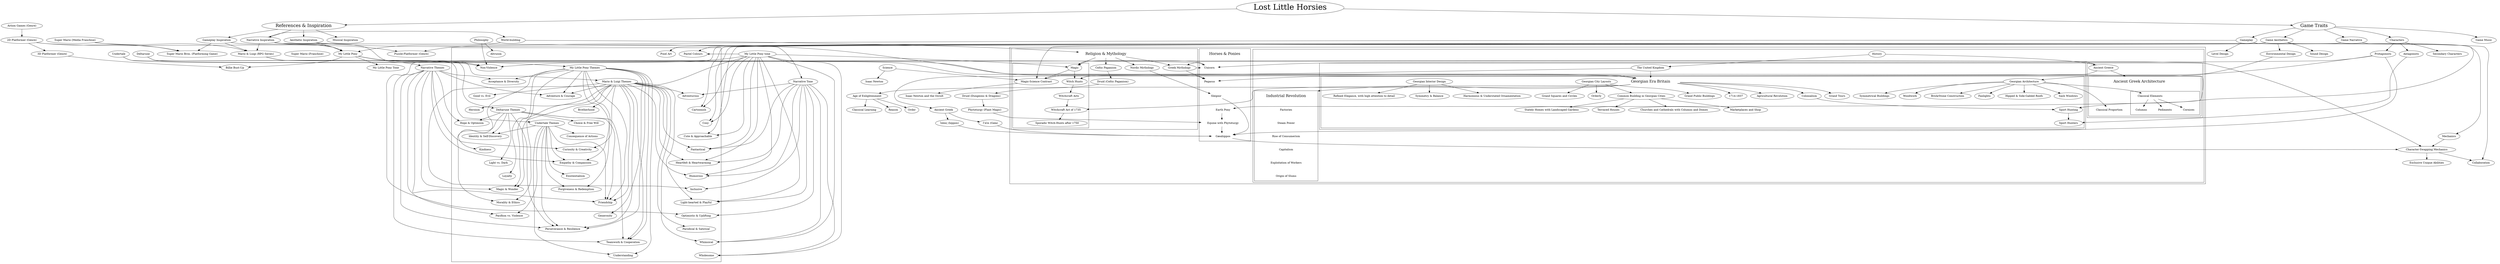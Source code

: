 # Place the cursor inside "graph" to get some refactoring options

digraph
{
  compound=true;

# To refactor nodes, place the cursor left to a node name


"Lost Little Horsies"  [fontsize="42pt"]


subgraph cluster_traits
{
    peripheries=0
    "Game Traits" [fontsize="24pt"]
    subgraph cluster_game_aesthetics
{
    peripheries=0
    "Game Aesthetics"
    "Environmental Design"
    "Sound Design"
}
    "Game Narrative"
    "Gameplay"
    subgraph cluster_characters
    {
        "Characters"
        "Protagonists"
        "Antagonists"
        "Secondary Characters"
    }
    "Game Music"
}

subgraph cluster_references
{
    peripheries=0
    "References & Inspiration" [fontsize="24pt"]
    "Gameplay Inspiration"
    "Aesthetic Inspiration"
    "Narrative Inspiration"
    "Musical Inspiration"

    subgraph cluster_media_references
    {
        "My Little Pony"
        "Deltarune"
        "Undertale"
        "Billie Bust-Up"
        subgraph cluster_mario
        {
            "Super Mario (Franchise)"
            "Mario & Luigi (RPG Series)"
            "Super Mario Bros. (Platforming Game)"
        }

    }
}

subgraph cluster_attributes
{
subgraph cluster_themes
{
    peripheries=0
    "Deltarune Themes"
    "Undertale Themes"
    "Mario & Luigi Themes"
    "My Little Pony Themes"
    "Altruism"
    "Acceptance & Diversity"
    "Adventure & Courage"
    "Brotherhood"
    "Choice & Free Will"
    "Consequence of Actions"
    "Curiosity & Creativity"
    "Empathy & Compassion"
    "Existentialism"
    "Forgiveness & Redemption"
    "Friendship"
    "Friendship"
    "Generosity"
    "Good vs. Evil"
    "Heroism"
    "Hope & Optimism"
    "Identity & Self-Discovery"
    "Kindness"
    "Light vs. Dark"
    "Loyalty"
    "Magic & Wonder"
    "Morality & Ethics"
    "Non-Violence"
    "Pacifism vs. Violence"
    "Perseverance & Resilience"
    "Teamwork & Cooperation"
    "Understanding"
}
subgraph cluster_tone
{
    peripheries=0
    "Adventurous"
    "Cartoonish"
    "Cosy"
    "Cute & Approachable"
    "Fantastical"
    "Heartfelt & Heartwarming"
    "Humorous"
    "Inclusive"
    "Light-hearted & Playful"
    "Optimistic & Uplifting"
    "Parodical & Satirical"
    "Whimsical"
    "Wholesome"
}
subgraph cluster_visual_aesthetics
{
    peripheries=0
    "Pastel Colours"
    "Cute & Approachable"
    "Cartoonish"
    "Pixel Art"
    "Cosy"
}
}


subgraph cluster_context
{
subgraph cluster_history
{
    History
    subgraph cluster_uk
{
    "The United Kingdom"
    subgraph cluster_georgian_era
{
    "Georgian Era Britain" [color=none fontsize="20pt"]
"Brick/Stone Construction"
"Churches and Cathedrals with Columns and Domes"
"Common Building in Georgian Cities"
"Fanlights"
"Georgian Architecture"
"Georgian City Layouts"
"Georgian Interior Design"
"Grand Public Buildings"
"Grand Squares and Circles"
"Harmonious & Understated Ornamentation"
"Hipped & Side-Gabled Roofs"
"Marketplaces and Shop"
"Orderly"
"Refined Elegance, with high attention to detail"
"Sash Windows"
"Stately Homes with Landscaped Gardens"
"Symmetrical Buildings"
"Symmetry & Balance"
"Terraced Houses"
"Woodwork"
"1714-1837"
    "Agricultural Revolution"
    Colonialism
    "Sport Hunting"
    "Sport Hunters"
    "Grand Tours"
}
}
    subgraph cluster_greece
    {
        "Ancient Greece"
        subgraph cluster_greek_architecture
    {
        "Ancient Greek Architecture" [color=none fontsize="20pt"]
        "Classical Elements" [color=none]
        "Classical Proportion" [color=none]

        subgraph cluster_classical_elements
        {
            "Classical Elements"
            "Columns" [color=none]
            "Pediments" [color=none]
            "Cornices" [color=none]
        }
    }
    }

    subgraph cluster_industrial_revo
    {
        "Industrial Revolution" [color=none fontsize="20pt"]
        "Factories" [color=none]
        "Steam Power" [color=none]
        "Rise of Consumerism" [color=none]
        "Capitalism" [color=none]
        "Exploitation of Workers" [color=none]
        "Origin of Slums" [color=none]
    }
}

subgraph cluster_myths
{
    "Religion & Mythology" [color=none fontsize="20pt"]

    subgraph cluster_magic
    {
        "Magic"
        "Magic-Science Contrast"
        "Witch Hunts"
        "Witchcraft Acts"
        "Witchcraft Act of 1735"
        "Sporadic Witch-Hunts after 1750"
    }

    "Greek Mythology"
    "Celtic Paganism"
    "Druid (Celtic Paganism)"
    "Nordic Mythology"
}

subgraph cluster_honse
{
    "Horses & Ponies" [color=none fontsize="20pt"]
    Unicorn [color=none]
    Pegasus [color=none]
    Sleipnir [color=none]
    "Earth Pony" [color=none]
    "Equine with Phytoturgy" [color=none]
    Gæahippos [color=none]
}


}
"Lost Little Horsies" ->
{
    "Game Traits"
    "References & Inspiration"
}

"Game Traits" ->
{
    "Game Aesthetics"
    "Game Narrative"
    "Gameplay"
    "Characters"
    "Game Music"
}

"References & Inspiration" ->
{
    "Gameplay Inspiration"
    "Aesthetic Inspiration"
    "Narrative Inspiration"
    "Musical Inspiration"
}



"Game Aesthetics" ->
{
    "Pastel Colours"
    "Cute & Approachable"
    "Cartoonish"
    "Pixel Art"
    "Cosy"
    "Non-Violence"
    "Collaboration"
    "Environmental Design"
    "Sound Design"
}




"Altruism" -> "Non-Violence" -> "Acceptance & Diversity" -> "Adventure & Courage" -> "Brotherhood" -> "Choice & Free Will" -> "Consequence of Actions" -> "Curiosity & Creativity" -> "Empathy & Compassion" -> "Existentialism" -> "Forgiveness & Redemption" -> "Friendship" -> "Friendship" -> "Generosity" [style=invis]

"Altruism" -> "Good vs. Evil" -> "Heroism" -> "Hope & Optimism" -> "Identity & Self-Discovery" -> "Kindness" -> "Light vs. Dark" -> "Loyalty" -> "Magic & Wonder" -> "Morality & Ethics" -> "Pacifism vs. Violence" -> "Perseverance & Resilience" -> "Teamwork & Cooperation" -> "Understanding" [style=invis]


"Adventurous" -> "Cartoonish" -> "Cosy" -> "Cute & Approachable" -> "Fantastical" -> "Heartfelt & Heartwarming" -> "Humorous" -> "Inclusive" -> "Light-hearted & Playful" -> "Optimistic & Uplifting" -> "Parodical & Satirical" -> "Whimsical" -> "Wholesome"  [style=invis]

"Environmental Design" ->
{
    "Georgian Architecture"
}


"Industrial Revolution" -> "Factories" -> "Steam Power" -> "Rise of Consumerism" -> "Capitalism" -> "Exploitation of Workers" -> "Origin of Slums" [style=invis]

"Ancient Greek Architecture" -> "Classical Elements" -> "Classical Proportion" [style=invis]

"Classical Elements" ->
{
    "Columns"
    "Pediments"
    "Cornices"
}

"Game Narrative" ->
{
    "Magic-Science Contrast"
    "Sport Hunting"
}


"Characters" ->
{
    "Protagonists"
    "Antagonists"
    "Secondary Characters"
}

"Protagonists" ->
{
    Unicorn
    Pegasus
    Gæahippos
}

"Antagonists" ->
{
    "Sport Hunters"
}

"Secondary Characters" ->
{
    
}

"Gameplay" ->
{
    "Puzzle-Platformer (Genre)"
    "Mechanics"
    "Level Design"
}

"Mechanics" ->
{
    "Character-Swapping Mechanics"
}

"Aesthetic Inspiration" ->
{
    "My Little Pony"
    "Georgian Era Britain"
}

"Gameplay Inspiration" ->
{
    "My Little Pony"
    "Super Mario Bros. (Platforming Game)"
    "Mario & Luigi (RPG Series)"
}

"Narrative Inspiration" ->
{
    "World-building"
    "Narrative Tone"
    "Narrative Themes"
    "Mario & Luigi (RPG Series)"
    "My Little Pony"
}

"Narrative Themes" ->
{
    "Friendship"
    "Acceptance & Diversity"
    "Teamwork & Cooperation"
    "Perseverance & Resilience"
    "Adventure & Courage"
    "Magic & Wonder"
    "Empathy & Compassion"
    "Curiosity & Creativity"
    "Pacifism vs. Violence"
    "Hope & Optimism"

}
"Undertale" -> "Undertale Themes"
"Undertale Themes" ->
{
    "Pacifism vs. Violence"
    "Consequence of Actions"
    "Identity & Self-Discovery"
    "Friendship"
    "Understanding"
    "Forgiveness & Redemption"
    "Existentialism"
    "Perseverance & Resilience"
    "Empathy & Compassion"
}

"Deltarune" -> "Deltarune Themes"
"Deltarune Themes" ->
{
    "Light vs. Dark"
    "Friendship"
    "Teamwork & Cooperation"
    "Choice & Free Will"
    "Identity & Self-Discovery"
    "Morality & Ethics"
    "Perseverance & Resilience"
    "Hope & Optimism"
}

"World-building" ->
{
    "Religion & Mythology"
    "My Little Pony"
}

"Narrative Tone" ->
{
    "Light-hearted & Playful"
    "Humorous"
    "Inclusive"
    "Wholesome"
    "Optimistic & Uplifting"
    "Whimsical"
    "Fantastical"
    "Adventurous"
    "Heartfelt & Heartwarming"
}

"Mario & Luigi (RPG Series)" ->
{
    "Character-Swapping Mechanics"
    "Mario & Luigi Themes"
}
"Mario & Luigi Themes" ->
{
    "Light-hearted & Playful"
"Humorous"
"Whimsical"
"Adventurous"
"Heartfelt & Heartwarming"
"Parodical & Satirical"
"Brotherhood"
"Friendship"
"Loyalty"
"Teamwork & Cooperation"
"Perseverance & Resilience"
"Adventure & Courage"
"Heroism"
"Good vs. Evil"
"Fantastical"
"Magic & Wonder"
"Curiosity & Creativity"
}

"Action Games (Genre)" ->
{
    "2D Platformer (Genre)"
}
"2D Platformer (Genre)" ->
{
    "Puzzle-Platformer (Genre)"
    "Super Mario Bros. (Platforming Game)"
    "3D Platformer (Genre)"
}
"3D Platformer (Genre)" ->
{
    "Billie Bust-Up"
}

"Super Mario (Media Franchise)" ->
{
    "Super Mario Bros. (Platforming Game)"
    "Mario & Luigi (RPG Series)"
}

"Character-Swapping Mechanics" ->
{
    "Exclusive Unique Abilities"
    "Collaboration"
}

"My Little Pony" ->
{
    Unicorn
    Pegasus
    "Earth Pony"
    "Billie Bust-Up"
    "My Little Pony Themes"
    "My Little Pony Tone"
}

"My Little Pony Themes" ->
{
    "Morality & Ethics"
    "Adventure & Courage"
    "Friendship"
    "Kindness"
    "Generosity"
    "Understanding"
    "Forgiveness & Redemption"
    "Acceptance & Diversity"
    "Teamwork & Cooperation"
    "Perseverance & Resilience"
    "Magic & Wonder"
    "Empathy & Compassion"
}

"My Little Pony tone" ->
{
    
    "Magic"
    "Light-hearted & Playful"
    "Humorous"
    "Inclusive"
    "Wholesome"
    "Optimistic & Uplifting"
    "Whimsical"
    "Fantastical"
    "Heartfelt & Heartwarming"
    "Pastel Colours"
    "Cute & Approachable"
    "Cartoonish"
    "Cosy"
}

"Earth Pony" ->
{
    "Equine with Phytoturgy"
}

"Equine with Phytoturgy" ->
{
    Gæahippos
}
Gæahippos ->
{
    "Character-Swapping Mechanics"
}


"Horses & Ponies" -> Unicorn -> Pegasus ->  Sleipnir ->  "Earth Pony" ->  "Equine with Phytoturgy" -> Gæahippos [style=invis]

"Religion & Mythology" ->
{
    "Magic"
    "Greek Mythology"
    "Celtic Paganism"
    "Nordic Mythology"
}

"Celtic Paganism" -> "Druid (Celtic Paganism)"

"Druid (Celtic Paganism)" ->
{
    "Druid (Dungeons & Dragons)"
}
"Druid (Dungeons & Dragons)" ->
{
    "Phytoturgy (Plant Magic)"
}

"Phytoturgy (Plant Magic)" ->
{
    "Equine with Phytoturgy"
}

"Nordic Mythology" ->
{
    Sleipnir
}
Sleipnir ->
{
    Gæahippos
}
"History" ->
{
    "Ancient Greece"
    "The United Kingdom"
}

Philosophy ->
{
    "Non-Violence"
    "Altruism"
}
"Ancient Greece" ->
{
    "Greek Mythology"
    "Ancient Greek"
}
"Ancient Greece" -> "Ancient Greek Architecture" [lhead=cluster_greek_architecture]
"Ancient Greek" ->
{
    "Γαῖα (Gaîa)"
    "ἵππος (híppos)"
} 
"Γαῖα (Gaîa)" ->
{
    Gæahippos
}
"ἵππος (híppos)" ->
{
    Gæahippos
}
"Greek Mythology" ->
{
    Unicorn
    Pegasus
}

"The United Kingdom" ->
{
    "Witch Hunts"
    "Georgian Era Britain"
}



"Georgian Architecture" ->
{
    "Symmetrical Buildings"
    "Classical Proportion"
    "Classical Elements"
    "Sash Windows"
    "Woodwork"
    "Brick/Stone Construction"
    "Hipped & Side-Gabled Roofs"
    "Fanlights"
}
"Georgian City Layouts" ->
{
    "Orderly"
    "Grand Public Buildings"
    "Grand Squares and Circles"
    "Common Building in Georgian Cities"
}
"Common Building in Georgian Cities" ->
{
    "Terraced Houses"
    "Stately Homes with Landscaped Gardens"
    "Churches and Cathedrals with Columns and Domes"
    "Marketplaces and Shop"
}

"Georgian Interior Design" ->
{
    "Refined Elegance, with high attention to detail"
    "Symmetry & Balance"
    "Harmonious & Understated Ornamentation"
}

"Georgian Era Britain" -> "Industrial Revolution" [lhead=cluster_industrial_revo]
"Georgian Era Britain" ->
{
    "1714-1837"
    "Agricultural Revolution"
    "Age of Enlightenment"
    Colonialism
    "Grand Tours"
    "Witchcraft Act of 1735"
}
"Age of Enlightenment" ->
{
    "Reason"
    "Order"
    "Classical Learning"
}
Colonialism ->
{
    "Sport Hunting"
}
"Sport Hunting" ->
{
    "Sport Hunters"
}
"Magic-Science Contrast" -> 
{
    "Georgian Era Britain"
    "Isaac Newton and the Occult"
}
"Science" ->
{
    "Isaac Newton"
    "Magic-Science Contrast"
}

Unicorn ->
{
    "Magic"
}

"Magic" ->
{
    "Magic-Science Contrast"
    "Witch Hunts"
}
"Witch Hunts" ->
{
    "Witchcraft Acts"
}
"Witchcraft Acts" ->
{
    "Witchcraft Act of 1735"
}
"Witchcraft Act of 1735" ->
{
    "Sporadic Witch-Hunts after 1750"
}

"Deltarune" -> "Non-Violence"
"Undertale" -> "Non-Violence"

# Hover over color names to get a color picker
# b -- b [color=blue]
#b -- d [color="#ff0000"];
# Get completion when assigning a shape or color
# b [shape=box, color=yellow];


#que se desenlazaría en un mundo inspirado en la Gran Bretaña de inicios del siglo 19, donde el jugador o jugadora navega niveles cuyos entornos requieren de su pensamiento abstracto. Esto se lograría alternando entre 3 personajes, cada uno con habilidades únicas. La narrativa yuxtapondría el pensamiento mágico de los siglos anteriores —representado por los personajes mitológicos con un aspecto dulce y pueril— con el pensamiento científico traído por la reciente revolución científica y la revolución industrial, manteniendo una narrativa no-violenta con la intención de comunicar que uno no tiene por qué dejar atrás a su niño o niña interior.

}
